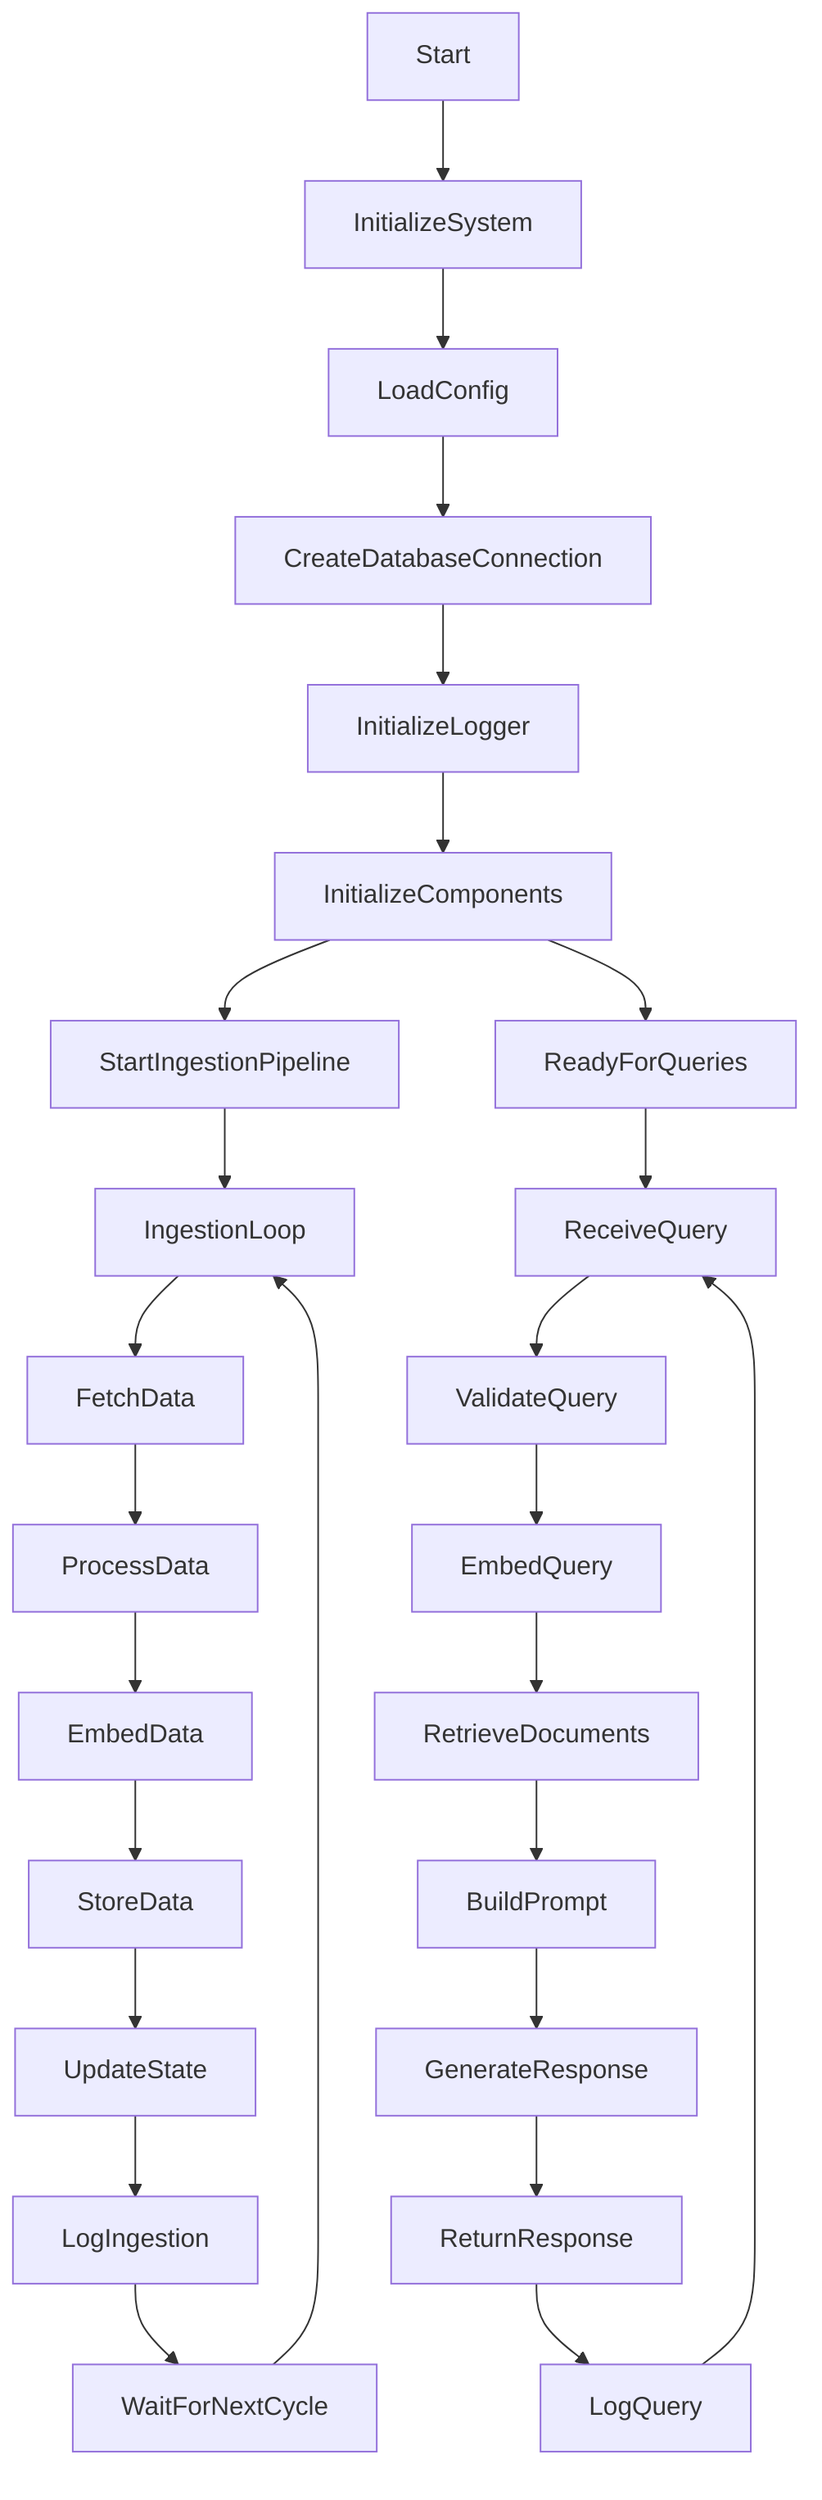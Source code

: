 graph TD
    Start --> InitializeSystem
    InitializeSystem --> LoadConfig
    LoadConfig --> CreateDatabaseConnection
    CreateDatabaseConnection --> InitializeLogger
    InitializeLogger --> InitializeComponents
    InitializeComponents --> StartIngestionPipeline
    StartIngestionPipeline --> IngestionLoop
    IngestionLoop --> FetchData
    FetchData --> ProcessData
    ProcessData --> EmbedData
    EmbedData --> StoreData
    StoreData --> UpdateState
    UpdateState --> LogIngestion
    LogIngestion --> WaitForNextCycle

    InitializeComponents --> ReadyForQueries
    ReadyForQueries --> ReceiveQuery
    ReceiveQuery --> ValidateQuery
    ValidateQuery --> EmbedQuery
    EmbedQuery --> RetrieveDocuments
    RetrieveDocuments --> BuildPrompt
    BuildPrompt --> GenerateResponse
    GenerateResponse --> ReturnResponse
    ReturnResponse --> LogQuery

    WaitForNextCycle --> IngestionLoop
    LogQuery --> ReceiveQuery